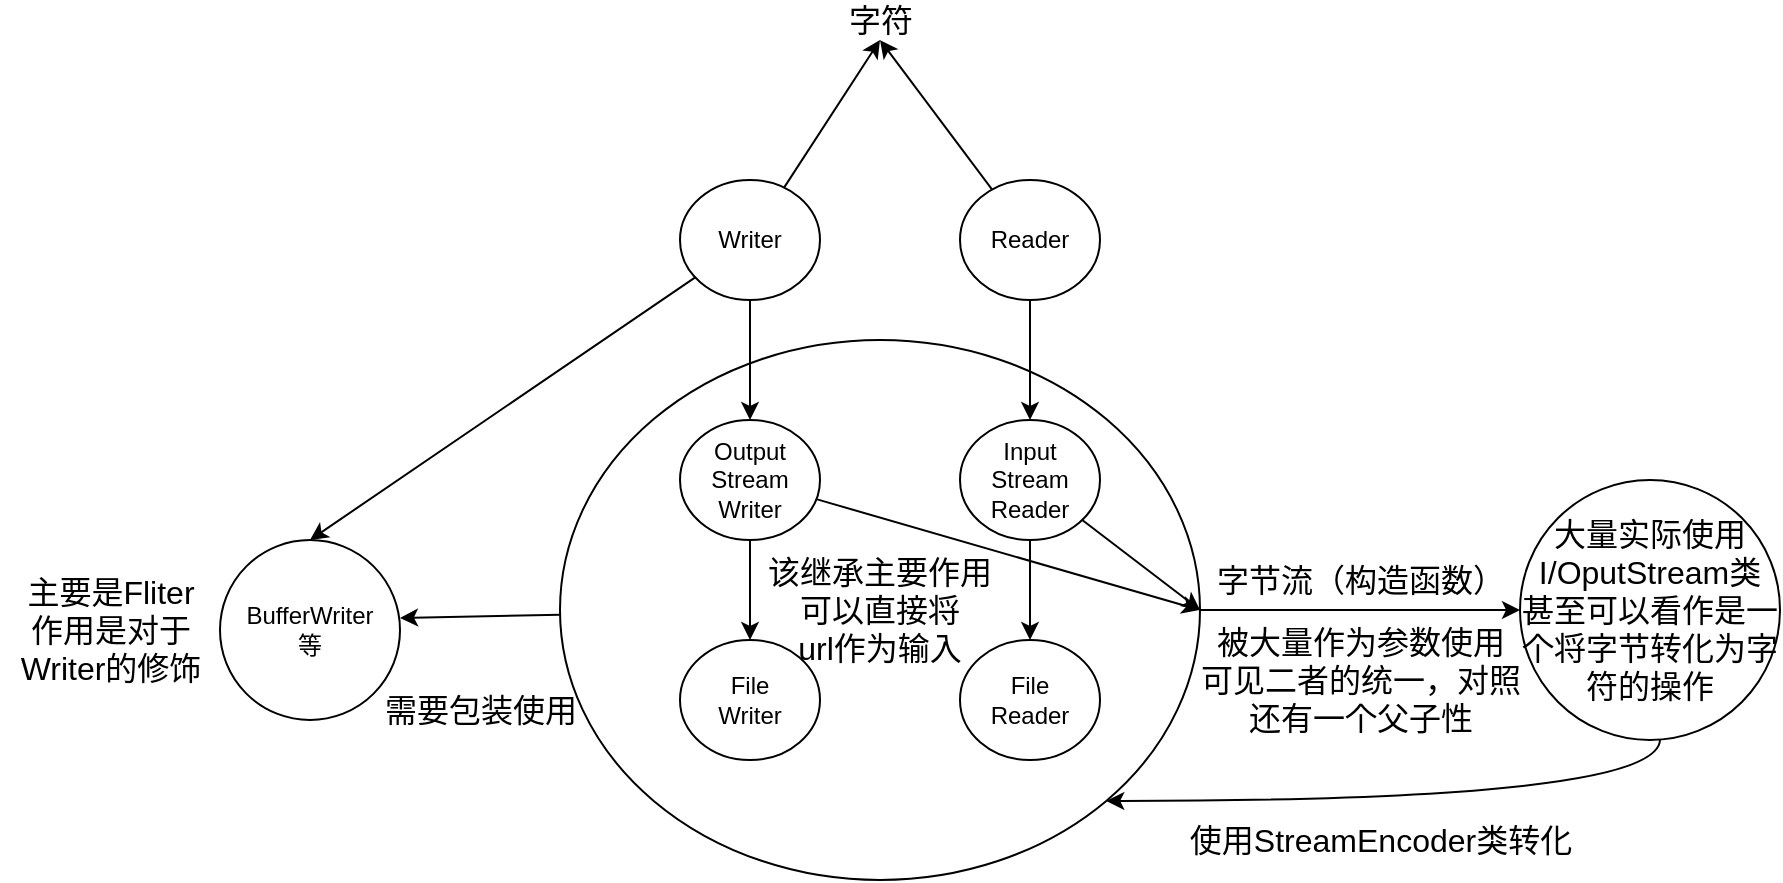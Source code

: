 <mxfile>
    <diagram id="b6_IFpj__1oPVHUPXUPl" name="第 1 页">
        <mxGraphModel dx="1475" dy="554" grid="1" gridSize="10" guides="1" tooltips="1" connect="1" arrows="1" fold="1" page="1" pageScale="1" pageWidth="827" pageHeight="1169" math="0" shadow="0">
            <root>
                <mxCell id="0"/>
                <mxCell id="1" parent="0"/>
                <mxCell id="43" style="edgeStyle=none;html=1;entryX=1;entryY=0.433;entryDx=0;entryDy=0;entryPerimeter=0;fontSize=16;" edge="1" parent="1" source="27" target="41">
                    <mxGeometry relative="1" as="geometry"/>
                </mxCell>
                <mxCell id="47" style="edgeStyle=none;html=1;fontSize=16;entryX=0;entryY=0.5;entryDx=0;entryDy=0;" edge="1" parent="1" source="27" target="48">
                    <mxGeometry relative="1" as="geometry">
                        <mxPoint x="540.0" y="485" as="targetPoint"/>
                    </mxGeometry>
                </mxCell>
                <mxCell id="27" value="该继承主要作用&lt;br&gt;可以直接将&lt;br&gt;url作为输入" style="ellipse;whiteSpace=wrap;html=1;fontSize=16;" vertex="1" parent="1">
                    <mxGeometry x="80" y="350" width="320" height="270" as="geometry"/>
                </mxCell>
                <mxCell id="5" style="edgeStyle=none;html=1;" edge="1" parent="1" source="2">
                    <mxGeometry relative="1" as="geometry">
                        <mxPoint x="240" y="200" as="targetPoint"/>
                    </mxGeometry>
                </mxCell>
                <mxCell id="23" style="edgeStyle=none;html=1;fontSize=16;" edge="1" parent="1" source="2">
                    <mxGeometry relative="1" as="geometry">
                        <mxPoint x="175" y="390" as="targetPoint"/>
                    </mxGeometry>
                </mxCell>
                <mxCell id="42" style="edgeStyle=none;html=1;entryX=0.5;entryY=0;entryDx=0;entryDy=0;fontSize=16;" edge="1" parent="1" source="2" target="41">
                    <mxGeometry relative="1" as="geometry"/>
                </mxCell>
                <mxCell id="2" value="Writer" style="ellipse;whiteSpace=wrap;html=1;" vertex="1" parent="1">
                    <mxGeometry x="140" y="270" width="70" height="60" as="geometry"/>
                </mxCell>
                <mxCell id="6" style="edgeStyle=none;html=1;" edge="1" parent="1" source="4">
                    <mxGeometry relative="1" as="geometry">
                        <mxPoint x="240" y="200" as="targetPoint"/>
                    </mxGeometry>
                </mxCell>
                <mxCell id="26" style="edgeStyle=none;html=1;entryX=0.5;entryY=0;entryDx=0;entryDy=0;fontSize=16;" edge="1" parent="1" source="4" target="25">
                    <mxGeometry relative="1" as="geometry"/>
                </mxCell>
                <mxCell id="4" value="Reader" style="ellipse;whiteSpace=wrap;html=1;" vertex="1" parent="1">
                    <mxGeometry x="280" y="270" width="70" height="60" as="geometry"/>
                </mxCell>
                <mxCell id="7" value="&lt;font style=&quot;font-size: 16px&quot;&gt;字符&lt;/font&gt;" style="text;html=1;align=center;verticalAlign=middle;resizable=0;points=[];autosize=1;strokeColor=none;fillColor=none;" vertex="1" parent="1">
                    <mxGeometry x="215" y="180" width="50" height="20" as="geometry"/>
                </mxCell>
                <mxCell id="39" style="edgeStyle=none;html=1;fontSize=16;" edge="1" parent="1" source="24" target="34">
                    <mxGeometry relative="1" as="geometry"/>
                </mxCell>
                <mxCell id="53" style="edgeStyle=none;html=1;entryX=1;entryY=0.5;entryDx=0;entryDy=0;fontSize=16;" edge="1" parent="1" source="24" target="27">
                    <mxGeometry relative="1" as="geometry"/>
                </mxCell>
                <mxCell id="24" value="Output&lt;br&gt;Stream&lt;br&gt;Writer" style="ellipse;whiteSpace=wrap;html=1;" vertex="1" parent="1">
                    <mxGeometry x="140" y="390" width="70" height="60" as="geometry"/>
                </mxCell>
                <mxCell id="40" style="edgeStyle=none;html=1;fontSize=16;" edge="1" parent="1" source="25" target="35">
                    <mxGeometry relative="1" as="geometry"/>
                </mxCell>
                <mxCell id="52" style="edgeStyle=none;html=1;fontSize=16;entryX=1;entryY=0.5;entryDx=0;entryDy=0;" edge="1" parent="1" source="25" target="27">
                    <mxGeometry relative="1" as="geometry"/>
                </mxCell>
                <mxCell id="25" value="Input&lt;br&gt;Stream&lt;br&gt;Reader" style="ellipse;whiteSpace=wrap;html=1;" vertex="1" parent="1">
                    <mxGeometry x="280" y="390" width="70" height="60" as="geometry"/>
                </mxCell>
                <mxCell id="34" value="File&lt;br&gt;Writer" style="ellipse;whiteSpace=wrap;html=1;" vertex="1" parent="1">
                    <mxGeometry x="140" y="500" width="70" height="60" as="geometry"/>
                </mxCell>
                <mxCell id="35" value="File&lt;br&gt;Reader" style="ellipse;whiteSpace=wrap;html=1;" vertex="1" parent="1">
                    <mxGeometry x="280" y="500" width="70" height="60" as="geometry"/>
                </mxCell>
                <mxCell id="41" value="BufferWriter&lt;br&gt;等" style="ellipse;whiteSpace=wrap;html=1;" vertex="1" parent="1">
                    <mxGeometry x="-90" y="450" width="90" height="90" as="geometry"/>
                </mxCell>
                <mxCell id="44" value="主要是Fliter&lt;br&gt;作用是对于&lt;br&gt;Writer的修饰" style="text;html=1;align=center;verticalAlign=middle;resizable=0;points=[];autosize=1;strokeColor=none;fillColor=none;fontSize=16;" vertex="1" parent="1">
                    <mxGeometry x="-200" y="465" width="110" height="60" as="geometry"/>
                </mxCell>
                <mxCell id="46" value="需要包装使用" style="text;html=1;align=center;verticalAlign=middle;resizable=0;points=[];autosize=1;strokeColor=none;fillColor=none;fontSize=16;" vertex="1" parent="1">
                    <mxGeometry x="-15" y="525" width="110" height="20" as="geometry"/>
                </mxCell>
                <mxCell id="54" style="edgeStyle=orthogonalEdgeStyle;html=1;fontSize=16;entryX=1;entryY=1;entryDx=0;entryDy=0;curved=1;" edge="1" parent="1" source="48" target="27">
                    <mxGeometry relative="1" as="geometry">
                        <mxPoint x="625" y="630" as="targetPoint"/>
                        <Array as="points">
                            <mxPoint x="630" y="580"/>
                        </Array>
                    </mxGeometry>
                </mxCell>
                <mxCell id="48" value="大量实际使用I/OputStream类&lt;br&gt;甚至可以看作是一个将字节转化为字符的操作" style="ellipse;whiteSpace=wrap;html=1;aspect=fixed;fontSize=16;" vertex="1" parent="1">
                    <mxGeometry x="560" y="420" width="130" height="130" as="geometry"/>
                </mxCell>
                <mxCell id="49" value="字节流（构造函数）" style="text;html=1;align=center;verticalAlign=middle;resizable=0;points=[];autosize=1;strokeColor=none;fillColor=none;fontSize=16;" vertex="1" parent="1">
                    <mxGeometry x="400" y="460" width="160" height="20" as="geometry"/>
                </mxCell>
                <mxCell id="50" value="被大量作为参数使用&lt;br&gt;可见二者的统一，对照&lt;br&gt;还有一个父子性" style="text;html=1;align=center;verticalAlign=middle;resizable=0;points=[];autosize=1;strokeColor=none;fillColor=none;fontSize=16;" vertex="1" parent="1">
                    <mxGeometry x="390" y="490" width="180" height="60" as="geometry"/>
                </mxCell>
                <mxCell id="55" value="使用StreamEncoder类转化&lt;br&gt;" style="text;html=1;align=center;verticalAlign=middle;resizable=0;points=[];autosize=1;strokeColor=none;fillColor=none;fontSize=16;" vertex="1" parent="1">
                    <mxGeometry x="385" y="590" width="210" height="20" as="geometry"/>
                </mxCell>
            </root>
        </mxGraphModel>
    </diagram>
</mxfile>